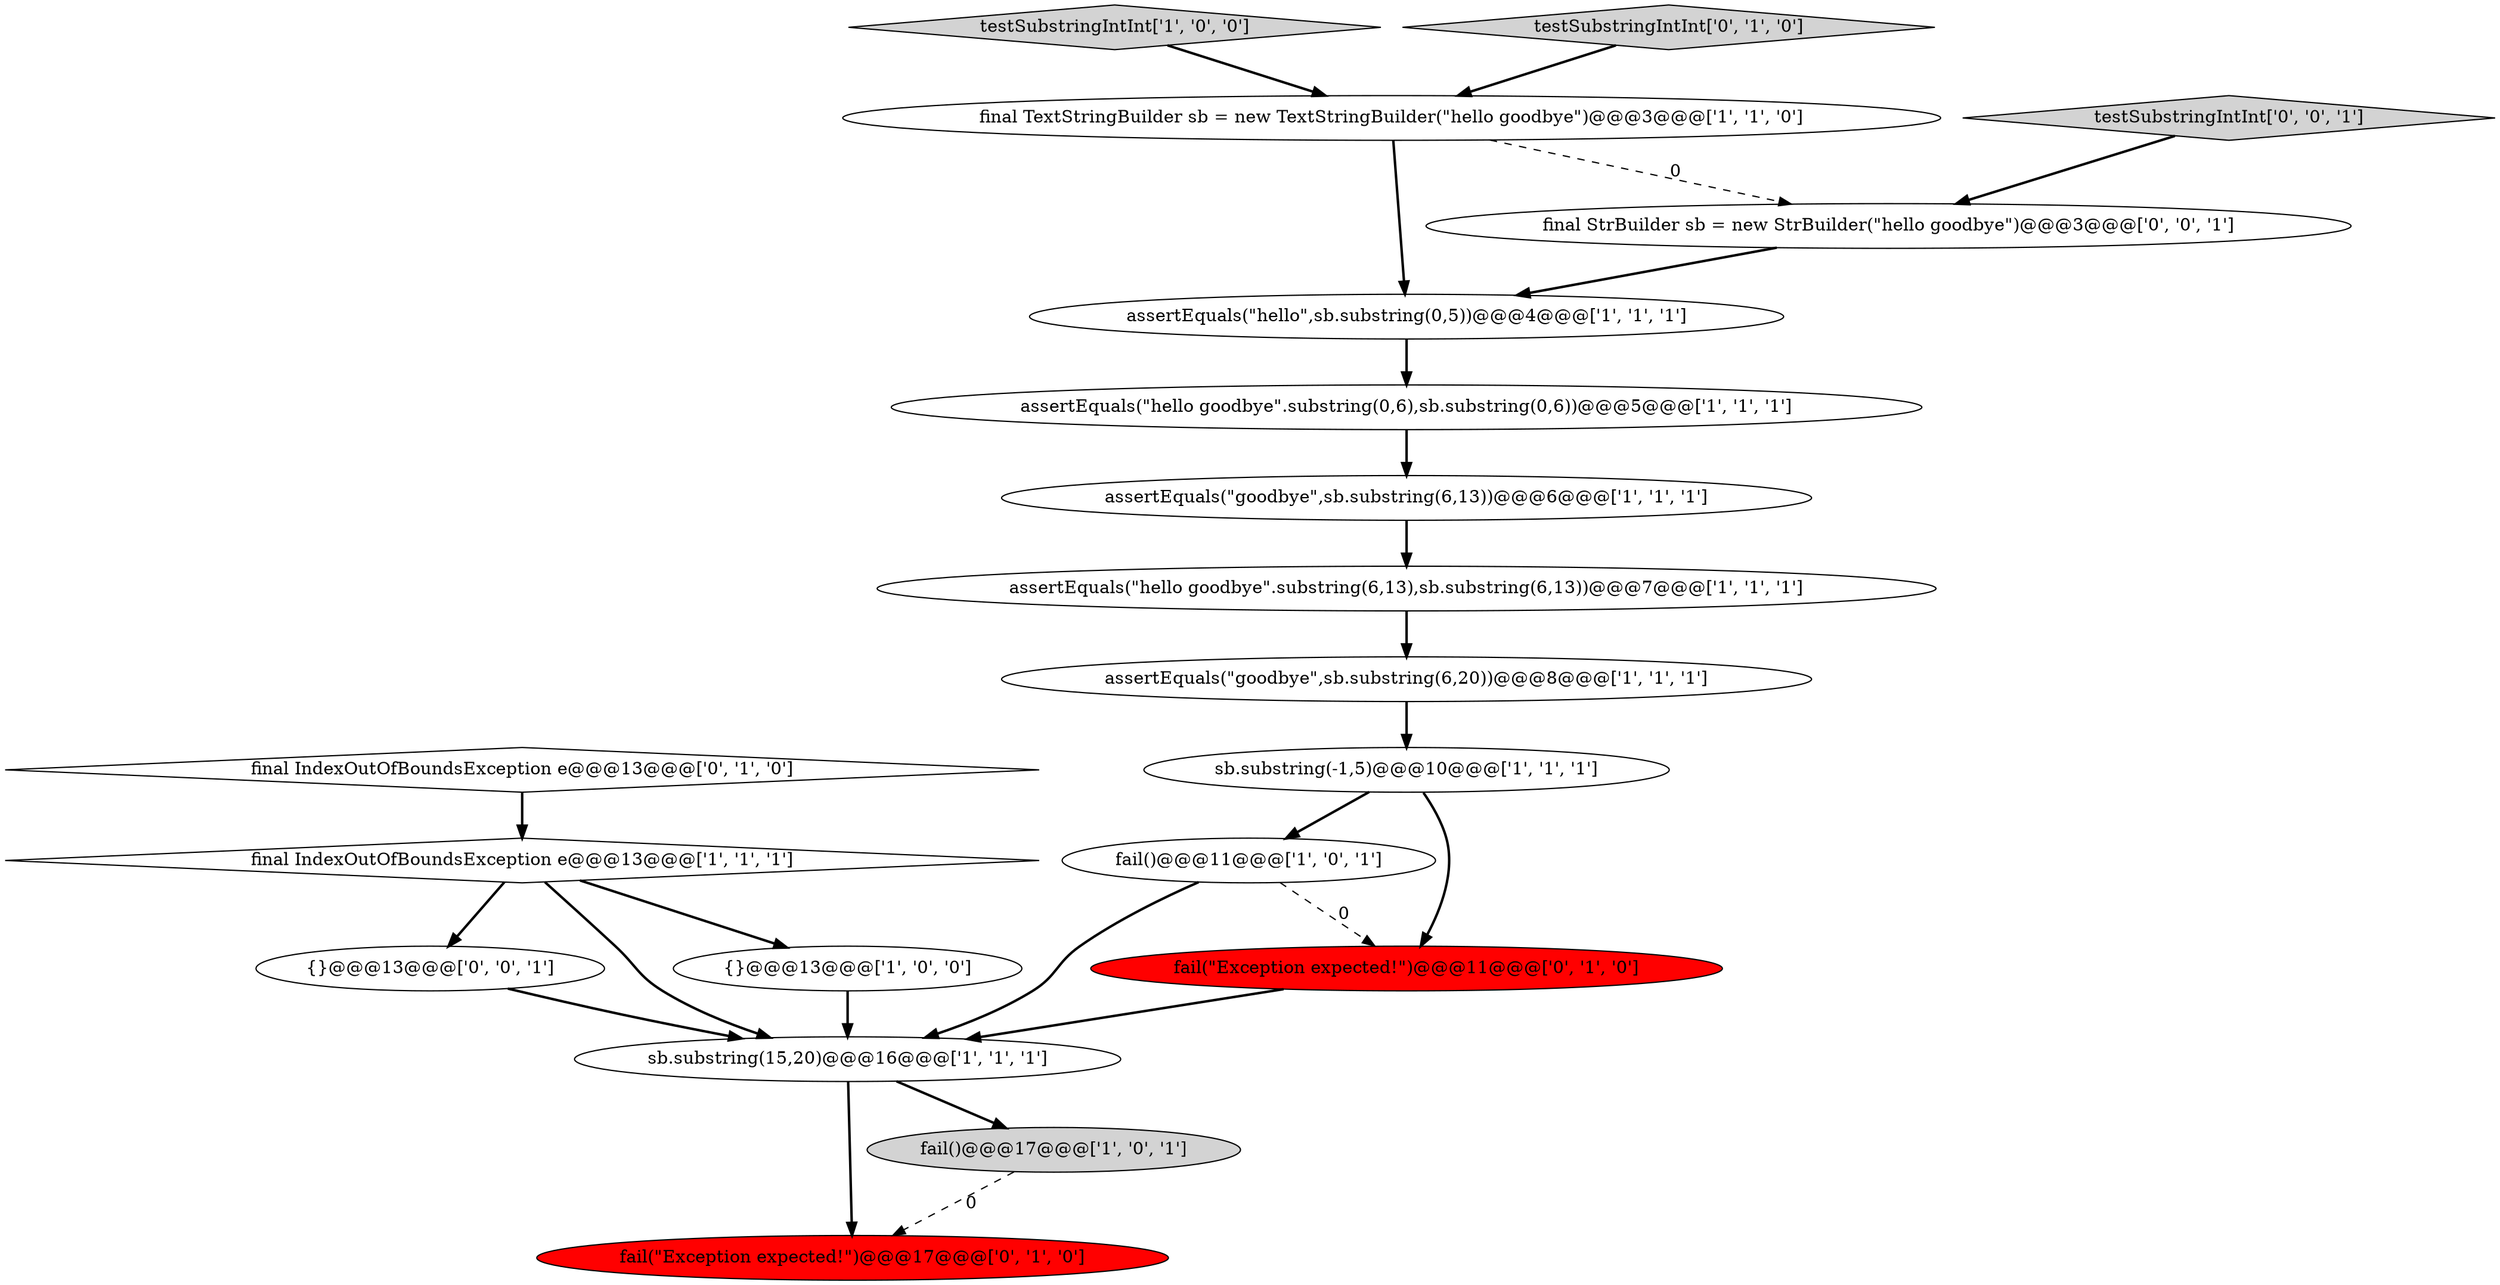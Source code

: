 digraph {
17 [style = filled, label = "{}@@@13@@@['0', '0', '1']", fillcolor = white, shape = ellipse image = "AAA0AAABBB3BBB"];
10 [style = filled, label = "assertEquals(\"goodbye\",sb.substring(6,20))@@@8@@@['1', '1', '1']", fillcolor = white, shape = ellipse image = "AAA0AAABBB1BBB"];
19 [style = filled, label = "final StrBuilder sb = new StrBuilder(\"hello goodbye\")@@@3@@@['0', '0', '1']", fillcolor = white, shape = ellipse image = "AAA0AAABBB3BBB"];
2 [style = filled, label = "sb.substring(15,20)@@@16@@@['1', '1', '1']", fillcolor = white, shape = ellipse image = "AAA0AAABBB1BBB"];
6 [style = filled, label = "assertEquals(\"hello goodbye\".substring(0,6),sb.substring(0,6))@@@5@@@['1', '1', '1']", fillcolor = white, shape = ellipse image = "AAA0AAABBB1BBB"];
7 [style = filled, label = "final IndexOutOfBoundsException e@@@13@@@['1', '1', '1']", fillcolor = white, shape = diamond image = "AAA0AAABBB1BBB"];
8 [style = filled, label = "assertEquals(\"hello goodbye\".substring(6,13),sb.substring(6,13))@@@7@@@['1', '1', '1']", fillcolor = white, shape = ellipse image = "AAA0AAABBB1BBB"];
1 [style = filled, label = "assertEquals(\"goodbye\",sb.substring(6,13))@@@6@@@['1', '1', '1']", fillcolor = white, shape = ellipse image = "AAA0AAABBB1BBB"];
12 [style = filled, label = "final TextStringBuilder sb = new TextStringBuilder(\"hello goodbye\")@@@3@@@['1', '1', '0']", fillcolor = white, shape = ellipse image = "AAA0AAABBB1BBB"];
13 [style = filled, label = "fail(\"Exception expected!\")@@@11@@@['0', '1', '0']", fillcolor = red, shape = ellipse image = "AAA1AAABBB2BBB"];
14 [style = filled, label = "final IndexOutOfBoundsException e@@@13@@@['0', '1', '0']", fillcolor = white, shape = diamond image = "AAA0AAABBB2BBB"];
15 [style = filled, label = "fail(\"Exception expected!\")@@@17@@@['0', '1', '0']", fillcolor = red, shape = ellipse image = "AAA1AAABBB2BBB"];
3 [style = filled, label = "fail()@@@17@@@['1', '0', '1']", fillcolor = lightgray, shape = ellipse image = "AAA0AAABBB1BBB"];
5 [style = filled, label = "{}@@@13@@@['1', '0', '0']", fillcolor = white, shape = ellipse image = "AAA0AAABBB1BBB"];
11 [style = filled, label = "fail()@@@11@@@['1', '0', '1']", fillcolor = white, shape = ellipse image = "AAA0AAABBB1BBB"];
9 [style = filled, label = "sb.substring(-1,5)@@@10@@@['1', '1', '1']", fillcolor = white, shape = ellipse image = "AAA0AAABBB1BBB"];
18 [style = filled, label = "testSubstringIntInt['0', '0', '1']", fillcolor = lightgray, shape = diamond image = "AAA0AAABBB3BBB"];
0 [style = filled, label = "assertEquals(\"hello\",sb.substring(0,5))@@@4@@@['1', '1', '1']", fillcolor = white, shape = ellipse image = "AAA0AAABBB1BBB"];
4 [style = filled, label = "testSubstringIntInt['1', '0', '0']", fillcolor = lightgray, shape = diamond image = "AAA0AAABBB1BBB"];
16 [style = filled, label = "testSubstringIntInt['0', '1', '0']", fillcolor = lightgray, shape = diamond image = "AAA0AAABBB2BBB"];
8->10 [style = bold, label=""];
1->8 [style = bold, label=""];
7->17 [style = bold, label=""];
9->11 [style = bold, label=""];
0->6 [style = bold, label=""];
2->3 [style = bold, label=""];
18->19 [style = bold, label=""];
12->0 [style = bold, label=""];
11->2 [style = bold, label=""];
19->0 [style = bold, label=""];
14->7 [style = bold, label=""];
6->1 [style = bold, label=""];
5->2 [style = bold, label=""];
7->5 [style = bold, label=""];
11->13 [style = dashed, label="0"];
12->19 [style = dashed, label="0"];
17->2 [style = bold, label=""];
7->2 [style = bold, label=""];
2->15 [style = bold, label=""];
4->12 [style = bold, label=""];
9->13 [style = bold, label=""];
3->15 [style = dashed, label="0"];
10->9 [style = bold, label=""];
16->12 [style = bold, label=""];
13->2 [style = bold, label=""];
}
